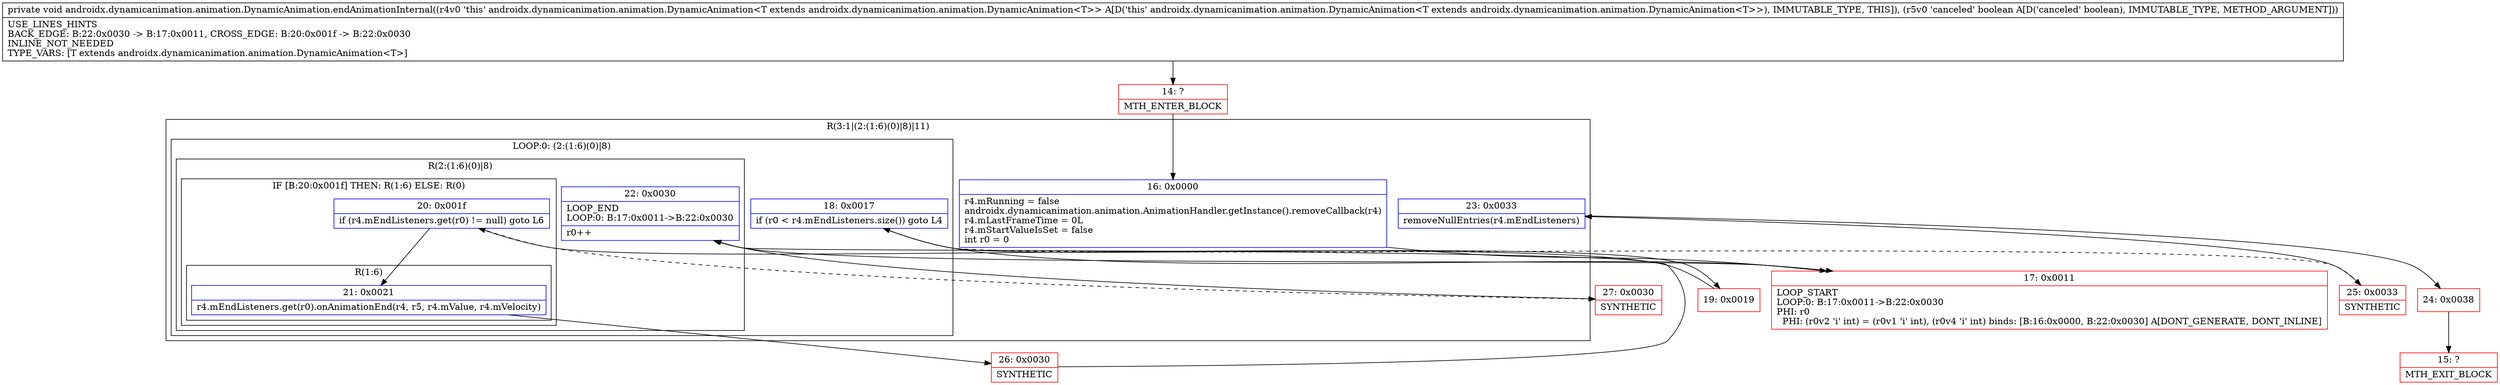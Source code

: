 digraph "CFG forandroidx.dynamicanimation.animation.DynamicAnimation.endAnimationInternal(Z)V" {
subgraph cluster_Region_1278422784 {
label = "R(3:1|(2:(1:6)(0)|8)|11)";
node [shape=record,color=blue];
Node_16 [shape=record,label="{16\:\ 0x0000|r4.mRunning = false\landroidx.dynamicanimation.animation.AnimationHandler.getInstance().removeCallback(r4)\lr4.mLastFrameTime = 0L\lr4.mStartValueIsSet = false\lint r0 = 0\l}"];
subgraph cluster_LoopRegion_836331337 {
label = "LOOP:0: (2:(1:6)(0)|8)";
node [shape=record,color=blue];
Node_18 [shape=record,label="{18\:\ 0x0017|if (r0 \< r4.mEndListeners.size()) goto L4\l}"];
subgraph cluster_Region_1178223108 {
label = "R(2:(1:6)(0)|8)";
node [shape=record,color=blue];
subgraph cluster_IfRegion_336901196 {
label = "IF [B:20:0x001f] THEN: R(1:6) ELSE: R(0)";
node [shape=record,color=blue];
Node_20 [shape=record,label="{20\:\ 0x001f|if (r4.mEndListeners.get(r0) != null) goto L6\l}"];
subgraph cluster_Region_1091224289 {
label = "R(1:6)";
node [shape=record,color=blue];
Node_21 [shape=record,label="{21\:\ 0x0021|r4.mEndListeners.get(r0).onAnimationEnd(r4, r5, r4.mValue, r4.mVelocity)\l}"];
}
subgraph cluster_Region_1580499193 {
label = "R(0)";
node [shape=record,color=blue];
}
}
Node_22 [shape=record,label="{22\:\ 0x0030|LOOP_END\lLOOP:0: B:17:0x0011\-\>B:22:0x0030\l|r0++\l}"];
}
}
Node_23 [shape=record,label="{23\:\ 0x0033|removeNullEntries(r4.mEndListeners)\l}"];
}
Node_14 [shape=record,color=red,label="{14\:\ ?|MTH_ENTER_BLOCK\l}"];
Node_17 [shape=record,color=red,label="{17\:\ 0x0011|LOOP_START\lLOOP:0: B:17:0x0011\-\>B:22:0x0030\lPHI: r0 \l  PHI: (r0v2 'i' int) = (r0v1 'i' int), (r0v4 'i' int) binds: [B:16:0x0000, B:22:0x0030] A[DONT_GENERATE, DONT_INLINE]\l}"];
Node_19 [shape=record,color=red,label="{19\:\ 0x0019}"];
Node_26 [shape=record,color=red,label="{26\:\ 0x0030|SYNTHETIC\l}"];
Node_27 [shape=record,color=red,label="{27\:\ 0x0030|SYNTHETIC\l}"];
Node_25 [shape=record,color=red,label="{25\:\ 0x0033|SYNTHETIC\l}"];
Node_24 [shape=record,color=red,label="{24\:\ 0x0038}"];
Node_15 [shape=record,color=red,label="{15\:\ ?|MTH_EXIT_BLOCK\l}"];
MethodNode[shape=record,label="{private void androidx.dynamicanimation.animation.DynamicAnimation.endAnimationInternal((r4v0 'this' androidx.dynamicanimation.animation.DynamicAnimation\<T extends androidx.dynamicanimation.animation.DynamicAnimation\<T\>\> A[D('this' androidx.dynamicanimation.animation.DynamicAnimation\<T extends androidx.dynamicanimation.animation.DynamicAnimation\<T\>\>), IMMUTABLE_TYPE, THIS]), (r5v0 'canceled' boolean A[D('canceled' boolean), IMMUTABLE_TYPE, METHOD_ARGUMENT]))  | USE_LINES_HINTS\lBACK_EDGE: B:22:0x0030 \-\> B:17:0x0011, CROSS_EDGE: B:20:0x001f \-\> B:22:0x0030\lINLINE_NOT_NEEDED\lTYPE_VARS: [T extends androidx.dynamicanimation.animation.DynamicAnimation\<T\>]\l}"];
MethodNode -> Node_14;Node_16 -> Node_17;
Node_18 -> Node_19;
Node_18 -> Node_25[style=dashed];
Node_20 -> Node_21;
Node_20 -> Node_27[style=dashed];
Node_21 -> Node_26;
Node_22 -> Node_17;
Node_23 -> Node_24;
Node_14 -> Node_16;
Node_17 -> Node_18;
Node_19 -> Node_20;
Node_26 -> Node_22;
Node_27 -> Node_22;
Node_25 -> Node_23;
Node_24 -> Node_15;
}

